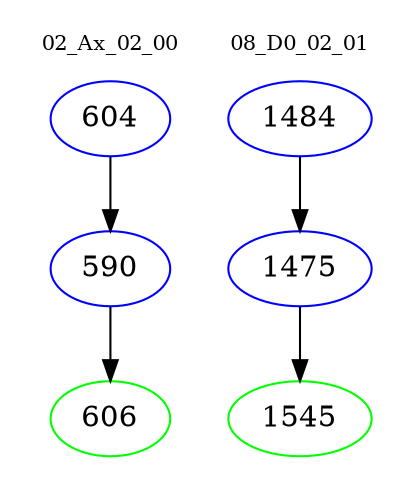 digraph{
subgraph cluster_0 {
color = white
label = "02_Ax_02_00";
fontsize=10;
T0_604 [label="604", color="blue"]
T0_604 -> T0_590 [color="black"]
T0_590 [label="590", color="blue"]
T0_590 -> T0_606 [color="black"]
T0_606 [label="606", color="green"]
}
subgraph cluster_1 {
color = white
label = "08_D0_02_01";
fontsize=10;
T1_1484 [label="1484", color="blue"]
T1_1484 -> T1_1475 [color="black"]
T1_1475 [label="1475", color="blue"]
T1_1475 -> T1_1545 [color="black"]
T1_1545 [label="1545", color="green"]
}
}
